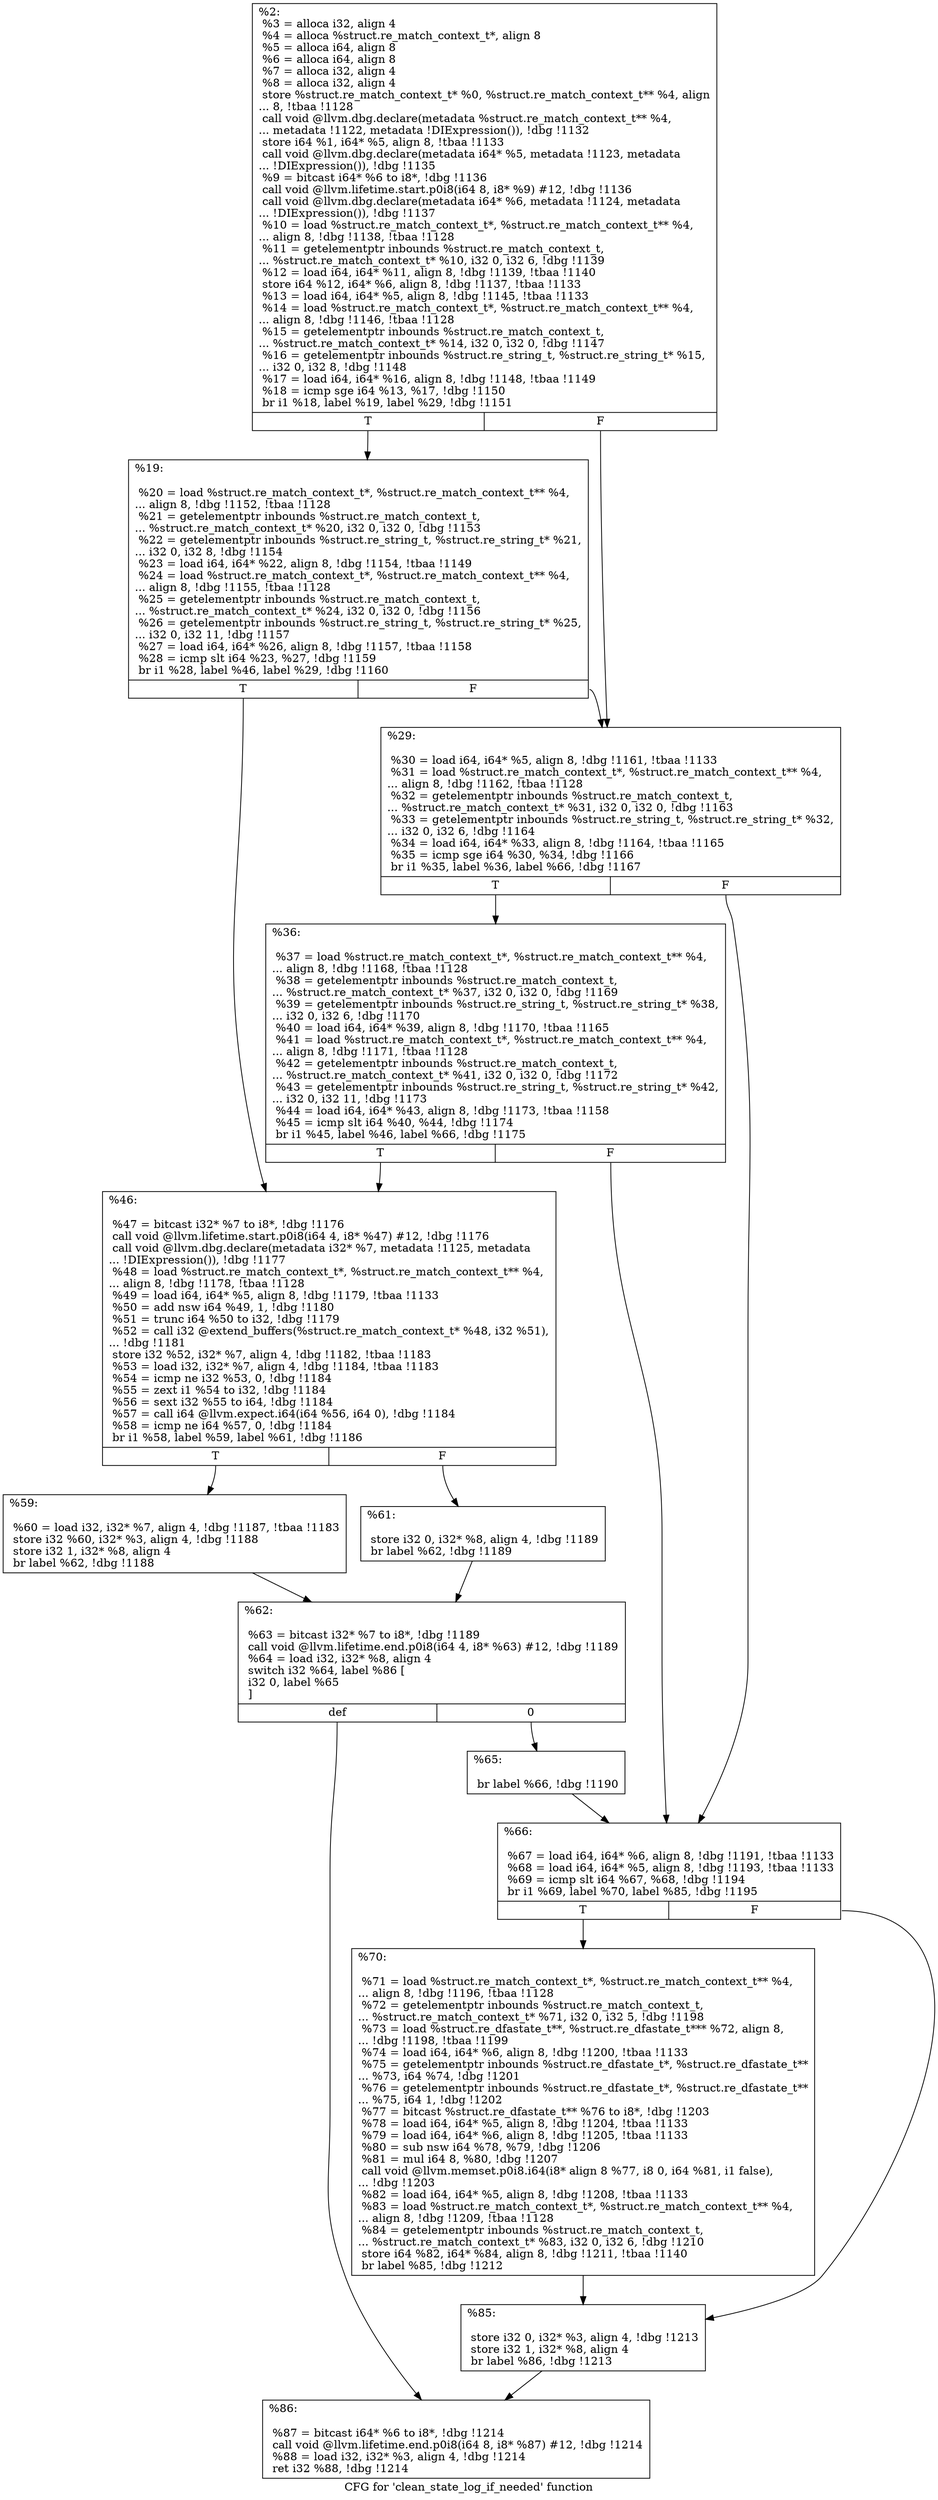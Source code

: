 digraph "CFG for 'clean_state_log_if_needed' function" {
	label="CFG for 'clean_state_log_if_needed' function";

	Node0xf9e2d0 [shape=record,label="{%2:\l  %3 = alloca i32, align 4\l  %4 = alloca %struct.re_match_context_t*, align 8\l  %5 = alloca i64, align 8\l  %6 = alloca i64, align 8\l  %7 = alloca i32, align 4\l  %8 = alloca i32, align 4\l  store %struct.re_match_context_t* %0, %struct.re_match_context_t** %4, align\l... 8, !tbaa !1128\l  call void @llvm.dbg.declare(metadata %struct.re_match_context_t** %4,\l... metadata !1122, metadata !DIExpression()), !dbg !1132\l  store i64 %1, i64* %5, align 8, !tbaa !1133\l  call void @llvm.dbg.declare(metadata i64* %5, metadata !1123, metadata\l... !DIExpression()), !dbg !1135\l  %9 = bitcast i64* %6 to i8*, !dbg !1136\l  call void @llvm.lifetime.start.p0i8(i64 8, i8* %9) #12, !dbg !1136\l  call void @llvm.dbg.declare(metadata i64* %6, metadata !1124, metadata\l... !DIExpression()), !dbg !1137\l  %10 = load %struct.re_match_context_t*, %struct.re_match_context_t** %4,\l... align 8, !dbg !1138, !tbaa !1128\l  %11 = getelementptr inbounds %struct.re_match_context_t,\l... %struct.re_match_context_t* %10, i32 0, i32 6, !dbg !1139\l  %12 = load i64, i64* %11, align 8, !dbg !1139, !tbaa !1140\l  store i64 %12, i64* %6, align 8, !dbg !1137, !tbaa !1133\l  %13 = load i64, i64* %5, align 8, !dbg !1145, !tbaa !1133\l  %14 = load %struct.re_match_context_t*, %struct.re_match_context_t** %4,\l... align 8, !dbg !1146, !tbaa !1128\l  %15 = getelementptr inbounds %struct.re_match_context_t,\l... %struct.re_match_context_t* %14, i32 0, i32 0, !dbg !1147\l  %16 = getelementptr inbounds %struct.re_string_t, %struct.re_string_t* %15,\l... i32 0, i32 8, !dbg !1148\l  %17 = load i64, i64* %16, align 8, !dbg !1148, !tbaa !1149\l  %18 = icmp sge i64 %13, %17, !dbg !1150\l  br i1 %18, label %19, label %29, !dbg !1151\l|{<s0>T|<s1>F}}"];
	Node0xf9e2d0:s0 -> Node0xf9edf0;
	Node0xf9e2d0:s1 -> Node0xf9ee40;
	Node0xf9edf0 [shape=record,label="{%19:\l\l  %20 = load %struct.re_match_context_t*, %struct.re_match_context_t** %4,\l... align 8, !dbg !1152, !tbaa !1128\l  %21 = getelementptr inbounds %struct.re_match_context_t,\l... %struct.re_match_context_t* %20, i32 0, i32 0, !dbg !1153\l  %22 = getelementptr inbounds %struct.re_string_t, %struct.re_string_t* %21,\l... i32 0, i32 8, !dbg !1154\l  %23 = load i64, i64* %22, align 8, !dbg !1154, !tbaa !1149\l  %24 = load %struct.re_match_context_t*, %struct.re_match_context_t** %4,\l... align 8, !dbg !1155, !tbaa !1128\l  %25 = getelementptr inbounds %struct.re_match_context_t,\l... %struct.re_match_context_t* %24, i32 0, i32 0, !dbg !1156\l  %26 = getelementptr inbounds %struct.re_string_t, %struct.re_string_t* %25,\l... i32 0, i32 11, !dbg !1157\l  %27 = load i64, i64* %26, align 8, !dbg !1157, !tbaa !1158\l  %28 = icmp slt i64 %23, %27, !dbg !1159\l  br i1 %28, label %46, label %29, !dbg !1160\l|{<s0>T|<s1>F}}"];
	Node0xf9edf0:s0 -> Node0xf9eee0;
	Node0xf9edf0:s1 -> Node0xf9ee40;
	Node0xf9ee40 [shape=record,label="{%29:\l\l  %30 = load i64, i64* %5, align 8, !dbg !1161, !tbaa !1133\l  %31 = load %struct.re_match_context_t*, %struct.re_match_context_t** %4,\l... align 8, !dbg !1162, !tbaa !1128\l  %32 = getelementptr inbounds %struct.re_match_context_t,\l... %struct.re_match_context_t* %31, i32 0, i32 0, !dbg !1163\l  %33 = getelementptr inbounds %struct.re_string_t, %struct.re_string_t* %32,\l... i32 0, i32 6, !dbg !1164\l  %34 = load i64, i64* %33, align 8, !dbg !1164, !tbaa !1165\l  %35 = icmp sge i64 %30, %34, !dbg !1166\l  br i1 %35, label %36, label %66, !dbg !1167\l|{<s0>T|<s1>F}}"];
	Node0xf9ee40:s0 -> Node0xf9ee90;
	Node0xf9ee40:s1 -> Node0xf9f070;
	Node0xf9ee90 [shape=record,label="{%36:\l\l  %37 = load %struct.re_match_context_t*, %struct.re_match_context_t** %4,\l... align 8, !dbg !1168, !tbaa !1128\l  %38 = getelementptr inbounds %struct.re_match_context_t,\l... %struct.re_match_context_t* %37, i32 0, i32 0, !dbg !1169\l  %39 = getelementptr inbounds %struct.re_string_t, %struct.re_string_t* %38,\l... i32 0, i32 6, !dbg !1170\l  %40 = load i64, i64* %39, align 8, !dbg !1170, !tbaa !1165\l  %41 = load %struct.re_match_context_t*, %struct.re_match_context_t** %4,\l... align 8, !dbg !1171, !tbaa !1128\l  %42 = getelementptr inbounds %struct.re_match_context_t,\l... %struct.re_match_context_t* %41, i32 0, i32 0, !dbg !1172\l  %43 = getelementptr inbounds %struct.re_string_t, %struct.re_string_t* %42,\l... i32 0, i32 11, !dbg !1173\l  %44 = load i64, i64* %43, align 8, !dbg !1173, !tbaa !1158\l  %45 = icmp slt i64 %40, %44, !dbg !1174\l  br i1 %45, label %46, label %66, !dbg !1175\l|{<s0>T|<s1>F}}"];
	Node0xf9ee90:s0 -> Node0xf9eee0;
	Node0xf9ee90:s1 -> Node0xf9f070;
	Node0xf9eee0 [shape=record,label="{%46:\l\l  %47 = bitcast i32* %7 to i8*, !dbg !1176\l  call void @llvm.lifetime.start.p0i8(i64 4, i8* %47) #12, !dbg !1176\l  call void @llvm.dbg.declare(metadata i32* %7, metadata !1125, metadata\l... !DIExpression()), !dbg !1177\l  %48 = load %struct.re_match_context_t*, %struct.re_match_context_t** %4,\l... align 8, !dbg !1178, !tbaa !1128\l  %49 = load i64, i64* %5, align 8, !dbg !1179, !tbaa !1133\l  %50 = add nsw i64 %49, 1, !dbg !1180\l  %51 = trunc i64 %50 to i32, !dbg !1179\l  %52 = call i32 @extend_buffers(%struct.re_match_context_t* %48, i32 %51),\l... !dbg !1181\l  store i32 %52, i32* %7, align 4, !dbg !1182, !tbaa !1183\l  %53 = load i32, i32* %7, align 4, !dbg !1184, !tbaa !1183\l  %54 = icmp ne i32 %53, 0, !dbg !1184\l  %55 = zext i1 %54 to i32, !dbg !1184\l  %56 = sext i32 %55 to i64, !dbg !1184\l  %57 = call i64 @llvm.expect.i64(i64 %56, i64 0), !dbg !1184\l  %58 = icmp ne i64 %57, 0, !dbg !1184\l  br i1 %58, label %59, label %61, !dbg !1186\l|{<s0>T|<s1>F}}"];
	Node0xf9eee0:s0 -> Node0xf9ef30;
	Node0xf9eee0:s1 -> Node0xf9ef80;
	Node0xf9ef30 [shape=record,label="{%59:\l\l  %60 = load i32, i32* %7, align 4, !dbg !1187, !tbaa !1183\l  store i32 %60, i32* %3, align 4, !dbg !1188\l  store i32 1, i32* %8, align 4\l  br label %62, !dbg !1188\l}"];
	Node0xf9ef30 -> Node0xf9efd0;
	Node0xf9ef80 [shape=record,label="{%61:\l\l  store i32 0, i32* %8, align 4, !dbg !1189\l  br label %62, !dbg !1189\l}"];
	Node0xf9ef80 -> Node0xf9efd0;
	Node0xf9efd0 [shape=record,label="{%62:\l\l  %63 = bitcast i32* %7 to i8*, !dbg !1189\l  call void @llvm.lifetime.end.p0i8(i64 4, i8* %63) #12, !dbg !1189\l  %64 = load i32, i32* %8, align 4\l  switch i32 %64, label %86 [\l    i32 0, label %65\l  ]\l|{<s0>def|<s1>0}}"];
	Node0xf9efd0:s0 -> Node0xf9f160;
	Node0xf9efd0:s1 -> Node0xf9f020;
	Node0xf9f020 [shape=record,label="{%65:\l\l  br label %66, !dbg !1190\l}"];
	Node0xf9f020 -> Node0xf9f070;
	Node0xf9f070 [shape=record,label="{%66:\l\l  %67 = load i64, i64* %6, align 8, !dbg !1191, !tbaa !1133\l  %68 = load i64, i64* %5, align 8, !dbg !1193, !tbaa !1133\l  %69 = icmp slt i64 %67, %68, !dbg !1194\l  br i1 %69, label %70, label %85, !dbg !1195\l|{<s0>T|<s1>F}}"];
	Node0xf9f070:s0 -> Node0xf9f0c0;
	Node0xf9f070:s1 -> Node0xf9f110;
	Node0xf9f0c0 [shape=record,label="{%70:\l\l  %71 = load %struct.re_match_context_t*, %struct.re_match_context_t** %4,\l... align 8, !dbg !1196, !tbaa !1128\l  %72 = getelementptr inbounds %struct.re_match_context_t,\l... %struct.re_match_context_t* %71, i32 0, i32 5, !dbg !1198\l  %73 = load %struct.re_dfastate_t**, %struct.re_dfastate_t*** %72, align 8,\l... !dbg !1198, !tbaa !1199\l  %74 = load i64, i64* %6, align 8, !dbg !1200, !tbaa !1133\l  %75 = getelementptr inbounds %struct.re_dfastate_t*, %struct.re_dfastate_t**\l... %73, i64 %74, !dbg !1201\l  %76 = getelementptr inbounds %struct.re_dfastate_t*, %struct.re_dfastate_t**\l... %75, i64 1, !dbg !1202\l  %77 = bitcast %struct.re_dfastate_t** %76 to i8*, !dbg !1203\l  %78 = load i64, i64* %5, align 8, !dbg !1204, !tbaa !1133\l  %79 = load i64, i64* %6, align 8, !dbg !1205, !tbaa !1133\l  %80 = sub nsw i64 %78, %79, !dbg !1206\l  %81 = mul i64 8, %80, !dbg !1207\l  call void @llvm.memset.p0i8.i64(i8* align 8 %77, i8 0, i64 %81, i1 false),\l... !dbg !1203\l  %82 = load i64, i64* %5, align 8, !dbg !1208, !tbaa !1133\l  %83 = load %struct.re_match_context_t*, %struct.re_match_context_t** %4,\l... align 8, !dbg !1209, !tbaa !1128\l  %84 = getelementptr inbounds %struct.re_match_context_t,\l... %struct.re_match_context_t* %83, i32 0, i32 6, !dbg !1210\l  store i64 %82, i64* %84, align 8, !dbg !1211, !tbaa !1140\l  br label %85, !dbg !1212\l}"];
	Node0xf9f0c0 -> Node0xf9f110;
	Node0xf9f110 [shape=record,label="{%85:\l\l  store i32 0, i32* %3, align 4, !dbg !1213\l  store i32 1, i32* %8, align 4\l  br label %86, !dbg !1213\l}"];
	Node0xf9f110 -> Node0xf9f160;
	Node0xf9f160 [shape=record,label="{%86:\l\l  %87 = bitcast i64* %6 to i8*, !dbg !1214\l  call void @llvm.lifetime.end.p0i8(i64 8, i8* %87) #12, !dbg !1214\l  %88 = load i32, i32* %3, align 4, !dbg !1214\l  ret i32 %88, !dbg !1214\l}"];
}
